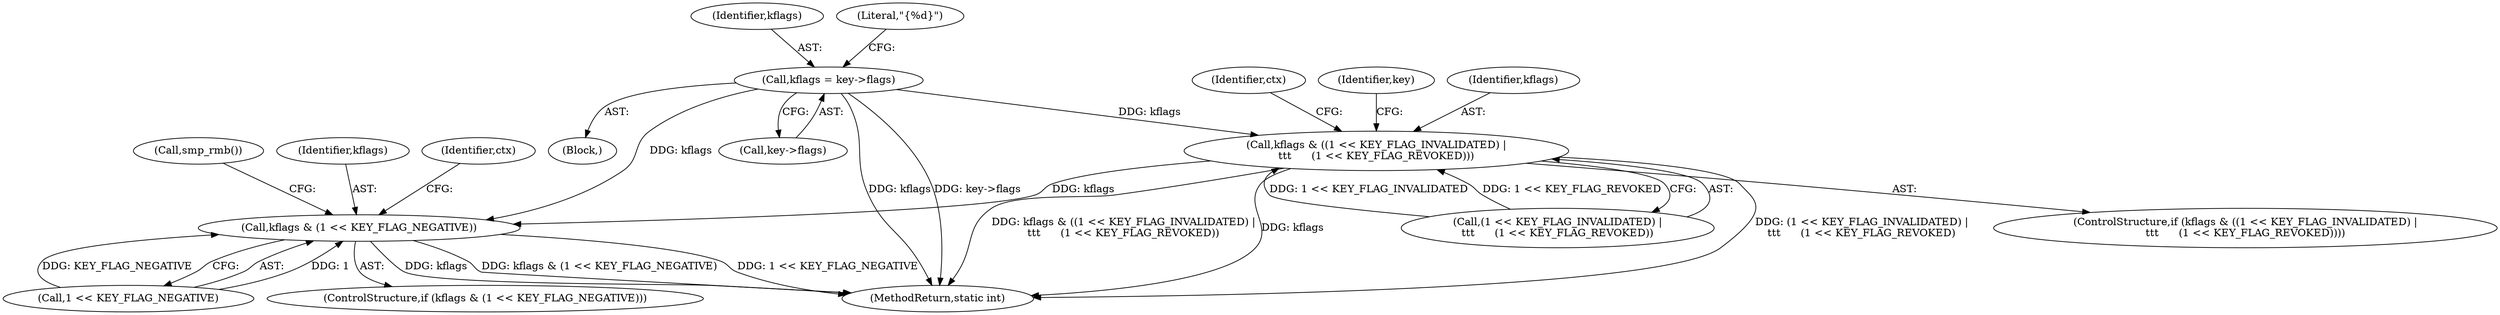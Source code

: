 digraph "1_linux_363b02dab09b3226f3bd1420dad9c72b79a42a76_11@del" {
"1000120" [label="(Call,kflags = key->flags)"];
"1000153" [label="(Call,kflags & ((1 << KEY_FLAG_INVALIDATED) |\n\t\t\t      (1 << KEY_FLAG_REVOKED)))"];
"1000266" [label="(Call,kflags & (1 << KEY_FLAG_NEGATIVE))"];
"1000121" [label="(Identifier,kflags)"];
"1000265" [label="(ControlStructure,if (kflags & (1 << KEY_FLAG_NEGATIVE)))"];
"1000126" [label="(Literal,\"{%d}\")"];
"1000109" [label="(Block,)"];
"1000153" [label="(Call,kflags & ((1 << KEY_FLAG_INVALIDATED) |\n\t\t\t      (1 << KEY_FLAG_REVOKED)))"];
"1000179" [label="(Identifier,key)"];
"1000267" [label="(Identifier,kflags)"];
"1000266" [label="(Call,kflags & (1 << KEY_FLAG_NEGATIVE))"];
"1000272" [label="(Call,smp_rmb())"];
"1000154" [label="(Identifier,kflags)"];
"1000155" [label="(Call,(1 << KEY_FLAG_INVALIDATED) |\n\t\t\t      (1 << KEY_FLAG_REVOKED))"];
"1000120" [label="(Call,kflags = key->flags)"];
"1000289" [label="(Identifier,ctx)"];
"1000152" [label="(ControlStructure,if (kflags & ((1 << KEY_FLAG_INVALIDATED) |\n\t\t\t      (1 << KEY_FLAG_REVOKED))))"];
"1000305" [label="(MethodReturn,static int)"];
"1000165" [label="(Identifier,ctx)"];
"1000122" [label="(Call,key->flags)"];
"1000268" [label="(Call,1 << KEY_FLAG_NEGATIVE)"];
"1000120" -> "1000109"  [label="AST: "];
"1000120" -> "1000122"  [label="CFG: "];
"1000121" -> "1000120"  [label="AST: "];
"1000122" -> "1000120"  [label="AST: "];
"1000126" -> "1000120"  [label="CFG: "];
"1000120" -> "1000305"  [label="DDG: kflags"];
"1000120" -> "1000305"  [label="DDG: key->flags"];
"1000120" -> "1000153"  [label="DDG: kflags"];
"1000120" -> "1000266"  [label="DDG: kflags"];
"1000153" -> "1000152"  [label="AST: "];
"1000153" -> "1000155"  [label="CFG: "];
"1000154" -> "1000153"  [label="AST: "];
"1000155" -> "1000153"  [label="AST: "];
"1000165" -> "1000153"  [label="CFG: "];
"1000179" -> "1000153"  [label="CFG: "];
"1000153" -> "1000305"  [label="DDG: (1 << KEY_FLAG_INVALIDATED) |\n\t\t\t      (1 << KEY_FLAG_REVOKED)"];
"1000153" -> "1000305"  [label="DDG: kflags & ((1 << KEY_FLAG_INVALIDATED) |\n\t\t\t      (1 << KEY_FLAG_REVOKED))"];
"1000153" -> "1000305"  [label="DDG: kflags"];
"1000155" -> "1000153"  [label="DDG: 1 << KEY_FLAG_INVALIDATED"];
"1000155" -> "1000153"  [label="DDG: 1 << KEY_FLAG_REVOKED"];
"1000153" -> "1000266"  [label="DDG: kflags"];
"1000266" -> "1000265"  [label="AST: "];
"1000266" -> "1000268"  [label="CFG: "];
"1000267" -> "1000266"  [label="AST: "];
"1000268" -> "1000266"  [label="AST: "];
"1000272" -> "1000266"  [label="CFG: "];
"1000289" -> "1000266"  [label="CFG: "];
"1000266" -> "1000305"  [label="DDG: 1 << KEY_FLAG_NEGATIVE"];
"1000266" -> "1000305"  [label="DDG: kflags"];
"1000266" -> "1000305"  [label="DDG: kflags & (1 << KEY_FLAG_NEGATIVE)"];
"1000268" -> "1000266"  [label="DDG: 1"];
"1000268" -> "1000266"  [label="DDG: KEY_FLAG_NEGATIVE"];
}
